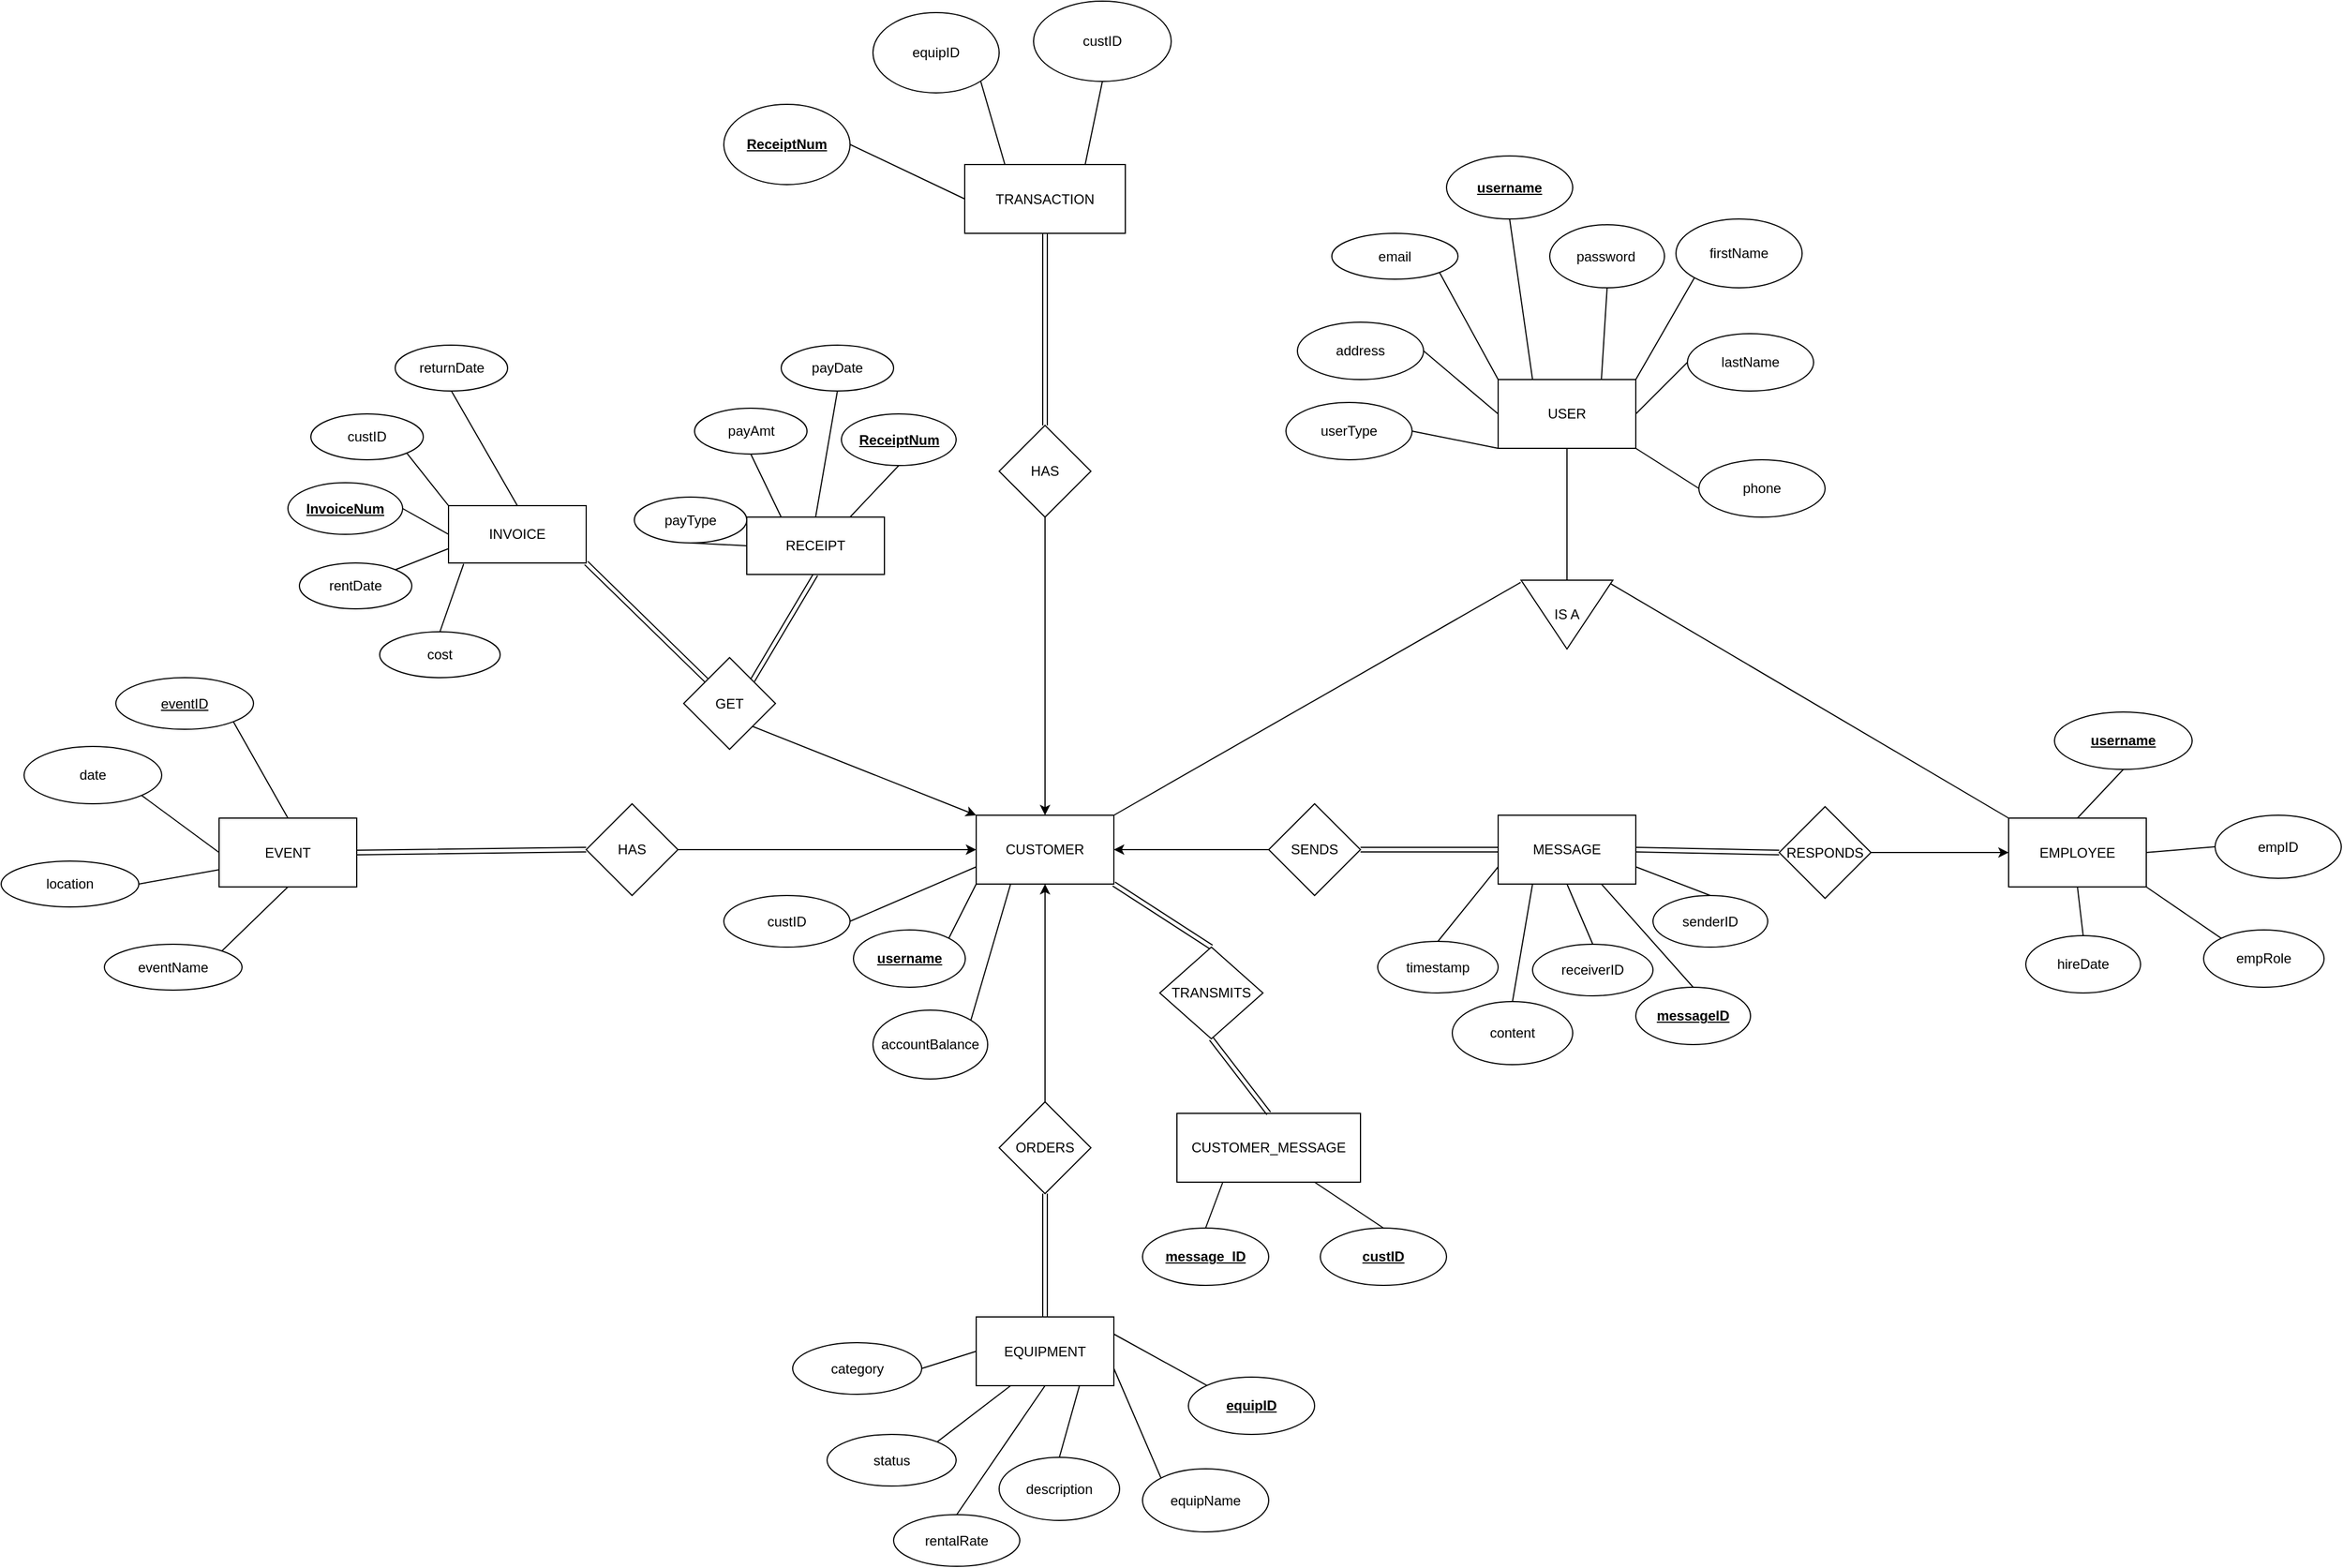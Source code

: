 <mxfile version="22.1.3" type="google">
  <diagram name="Page-1" id="P9j5HyWnrPrdK50CguQb">
    <mxGraphModel grid="1" page="1" gridSize="10" guides="1" tooltips="1" connect="1" arrows="1" fold="1" pageScale="1" pageWidth="850" pageHeight="1100" math="0" shadow="0">
      <root>
        <mxCell id="0" />
        <mxCell id="1" parent="0" />
        <mxCell id="T6LtixlD4VXeEmVeVygl-1" value="EQUIPMENT" style="rounded=0;whiteSpace=wrap;html=1;" vertex="1" parent="1">
          <mxGeometry x="10" y="1067.5" width="120" height="60" as="geometry" />
        </mxCell>
        <mxCell id="T6LtixlD4VXeEmVeVygl-4" value="USER" style="rounded=0;whiteSpace=wrap;html=1;" vertex="1" parent="1">
          <mxGeometry x="465" y="250" width="120" height="60" as="geometry" />
        </mxCell>
        <mxCell id="T6LtixlD4VXeEmVeVygl-5" value="CUSTOMER" style="rounded=0;whiteSpace=wrap;html=1;" vertex="1" parent="1">
          <mxGeometry x="10" y="630" width="120" height="60" as="geometry" />
        </mxCell>
        <mxCell id="T6LtixlD4VXeEmVeVygl-6" value="EMPLOYEE" style="rounded=0;whiteSpace=wrap;html=1;" vertex="1" parent="1">
          <mxGeometry x="910" y="632.5" width="120" height="60" as="geometry" />
        </mxCell>
        <mxCell id="T6LtixlD4VXeEmVeVygl-8" value="IS A" style="triangle;whiteSpace=wrap;html=1;direction=south;" vertex="1" parent="1">
          <mxGeometry x="485" y="425" width="80" height="60" as="geometry" />
        </mxCell>
        <mxCell id="T6LtixlD4VXeEmVeVygl-9" value="" style="endArrow=none;html=1;rounded=0;exitX=0;exitY=0.5;exitDx=0;exitDy=0;entryX=0.5;entryY=1;entryDx=0;entryDy=0;" edge="1" parent="1" source="T6LtixlD4VXeEmVeVygl-8" target="T6LtixlD4VXeEmVeVygl-4">
          <mxGeometry width="50" height="50" relative="1" as="geometry">
            <mxPoint x="410" y="190" as="sourcePoint" />
            <mxPoint x="410" y="320" as="targetPoint" />
          </mxGeometry>
        </mxCell>
        <mxCell id="T6LtixlD4VXeEmVeVygl-10" value="" style="endArrow=none;html=1;rounded=0;entryX=0;entryY=0;entryDx=0;entryDy=0;exitX=0.047;exitY=0.03;exitDx=0;exitDy=0;exitPerimeter=0;" edge="1" parent="1" source="T6LtixlD4VXeEmVeVygl-8" target="T6LtixlD4VXeEmVeVygl-6">
          <mxGeometry width="50" height="50" relative="1" as="geometry">
            <mxPoint x="255" y="560" as="sourcePoint" />
            <mxPoint x="295" y="630" as="targetPoint" />
          </mxGeometry>
        </mxCell>
        <mxCell id="T6LtixlD4VXeEmVeVygl-11" value="" style="endArrow=none;html=1;rounded=0;entryX=1;entryY=0;entryDx=0;entryDy=0;exitX=0.033;exitY=1.005;exitDx=0;exitDy=0;exitPerimeter=0;" edge="1" parent="1" source="T6LtixlD4VXeEmVeVygl-8" target="T6LtixlD4VXeEmVeVygl-5">
          <mxGeometry width="50" height="50" relative="1" as="geometry">
            <mxPoint x="205" y="340" as="sourcePoint" />
            <mxPoint x="255" y="290" as="targetPoint" />
          </mxGeometry>
        </mxCell>
        <mxCell id="T6LtixlD4VXeEmVeVygl-13" value="custID" style="ellipse;whiteSpace=wrap;html=1;" vertex="1" parent="1">
          <mxGeometry x="-210" y="700" width="110" height="45" as="geometry" />
        </mxCell>
        <mxCell id="T6LtixlD4VXeEmVeVygl-15" value="hireDate" style="ellipse;whiteSpace=wrap;html=1;" vertex="1" parent="1">
          <mxGeometry x="925" y="735" width="100" height="50" as="geometry" />
        </mxCell>
        <mxCell id="T6LtixlD4VXeEmVeVygl-16" value="accountBalance" style="ellipse;whiteSpace=wrap;html=1;" vertex="1" parent="1">
          <mxGeometry x="-80" y="800" width="100" height="60" as="geometry" />
        </mxCell>
        <mxCell id="T6LtixlD4VXeEmVeVygl-17" value="empID" style="ellipse;whiteSpace=wrap;html=1;" vertex="1" parent="1">
          <mxGeometry x="1090" y="630" width="110" height="55" as="geometry" />
        </mxCell>
        <mxCell id="T6LtixlD4VXeEmVeVygl-19" value="" style="endArrow=none;html=1;rounded=0;exitX=1;exitY=0.5;exitDx=0;exitDy=0;entryX=0;entryY=0.75;entryDx=0;entryDy=0;" edge="1" parent="1" source="T6LtixlD4VXeEmVeVygl-13" target="T6LtixlD4VXeEmVeVygl-5">
          <mxGeometry width="50" height="50" relative="1" as="geometry">
            <mxPoint x="205" y="610" as="sourcePoint" />
            <mxPoint x="255" y="560" as="targetPoint" />
          </mxGeometry>
        </mxCell>
        <mxCell id="T6LtixlD4VXeEmVeVygl-20" value="" style="endArrow=none;html=1;rounded=0;exitX=1;exitY=0;exitDx=0;exitDy=0;entryX=0.25;entryY=1;entryDx=0;entryDy=0;" edge="1" parent="1" source="T6LtixlD4VXeEmVeVygl-16" target="T6LtixlD4VXeEmVeVygl-5">
          <mxGeometry width="50" height="50" relative="1" as="geometry">
            <mxPoint x="205" y="610" as="sourcePoint" />
            <mxPoint x="255" y="560" as="targetPoint" />
          </mxGeometry>
        </mxCell>
        <mxCell id="T6LtixlD4VXeEmVeVygl-21" value="" style="endArrow=none;html=1;rounded=0;exitX=0.5;exitY=1;exitDx=0;exitDy=0;entryX=0.5;entryY=0;entryDx=0;entryDy=0;" edge="1" parent="1" source="T6LtixlD4VXeEmVeVygl-6" target="T6LtixlD4VXeEmVeVygl-15">
          <mxGeometry width="50" height="50" relative="1" as="geometry">
            <mxPoint x="575" y="610" as="sourcePoint" />
            <mxPoint x="625" y="560" as="targetPoint" />
          </mxGeometry>
        </mxCell>
        <mxCell id="T6LtixlD4VXeEmVeVygl-23" value="" style="endArrow=none;html=1;rounded=0;entryX=0;entryY=0.5;entryDx=0;entryDy=0;exitX=1;exitY=0.5;exitDx=0;exitDy=0;" edge="1" parent="1" source="T6LtixlD4VXeEmVeVygl-6" target="T6LtixlD4VXeEmVeVygl-17">
          <mxGeometry width="50" height="50" relative="1" as="geometry">
            <mxPoint x="575" y="610" as="sourcePoint" />
            <mxPoint x="625" y="560" as="targetPoint" />
          </mxGeometry>
        </mxCell>
        <mxCell id="T6LtixlD4VXeEmVeVygl-24" value="password&lt;span style=&quot;white-space: pre;&quot;&gt;&#x9;&lt;/span&gt;" style="ellipse;whiteSpace=wrap;html=1;" vertex="1" parent="1">
          <mxGeometry x="510" y="115" width="100" height="55" as="geometry" />
        </mxCell>
        <mxCell id="T6LtixlD4VXeEmVeVygl-25" value="firstName" style="ellipse;whiteSpace=wrap;html=1;" vertex="1" parent="1">
          <mxGeometry x="620" y="110" width="110" height="60" as="geometry" />
        </mxCell>
        <mxCell id="T6LtixlD4VXeEmVeVygl-26" value="lastName" style="ellipse;whiteSpace=wrap;html=1;" vertex="1" parent="1">
          <mxGeometry x="630" y="210" width="110" height="50" as="geometry" />
        </mxCell>
        <mxCell id="T6LtixlD4VXeEmVeVygl-27" value="phone" style="ellipse;whiteSpace=wrap;html=1;" vertex="1" parent="1">
          <mxGeometry x="640" y="320" width="110" height="50" as="geometry" />
        </mxCell>
        <mxCell id="T6LtixlD4VXeEmVeVygl-28" value="email" style="ellipse;whiteSpace=wrap;html=1;" vertex="1" parent="1">
          <mxGeometry x="320" y="122.5" width="110" height="40" as="geometry" />
        </mxCell>
        <mxCell id="T6LtixlD4VXeEmVeVygl-31" value="address" style="ellipse;whiteSpace=wrap;html=1;" vertex="1" parent="1">
          <mxGeometry x="290" y="200" width="110" height="50" as="geometry" />
        </mxCell>
        <mxCell id="T6LtixlD4VXeEmVeVygl-32" value="&lt;u&gt;&lt;b&gt;username&lt;/b&gt;&lt;/u&gt;" style="ellipse;whiteSpace=wrap;html=1;" vertex="1" parent="1">
          <mxGeometry x="420" y="55" width="110" height="55" as="geometry" />
        </mxCell>
        <mxCell id="T6LtixlD4VXeEmVeVygl-33" value="userType" style="ellipse;whiteSpace=wrap;html=1;" vertex="1" parent="1">
          <mxGeometry x="280" y="270" width="110" height="50" as="geometry" />
        </mxCell>
        <mxCell id="T6LtixlD4VXeEmVeVygl-34" value="" style="endArrow=none;html=1;rounded=0;entryX=1;entryY=0.5;entryDx=0;entryDy=0;exitX=0;exitY=1;exitDx=0;exitDy=0;" edge="1" parent="1" source="T6LtixlD4VXeEmVeVygl-4" target="T6LtixlD4VXeEmVeVygl-33">
          <mxGeometry width="50" height="50" relative="1" as="geometry">
            <mxPoint x="400" y="280" as="sourcePoint" />
            <mxPoint x="450" y="230" as="targetPoint" />
          </mxGeometry>
        </mxCell>
        <mxCell id="T6LtixlD4VXeEmVeVygl-35" value="" style="endArrow=none;html=1;rounded=0;exitX=1;exitY=0.5;exitDx=0;exitDy=0;entryX=0;entryY=0.5;entryDx=0;entryDy=0;" edge="1" parent="1" source="T6LtixlD4VXeEmVeVygl-31" target="T6LtixlD4VXeEmVeVygl-4">
          <mxGeometry width="50" height="50" relative="1" as="geometry">
            <mxPoint x="400" y="280" as="sourcePoint" />
            <mxPoint x="450" y="230" as="targetPoint" />
          </mxGeometry>
        </mxCell>
        <mxCell id="T6LtixlD4VXeEmVeVygl-36" value="" style="endArrow=none;html=1;rounded=0;entryX=1;entryY=1;entryDx=0;entryDy=0;exitX=0;exitY=0;exitDx=0;exitDy=0;" edge="1" parent="1" source="T6LtixlD4VXeEmVeVygl-4" target="T6LtixlD4VXeEmVeVygl-28">
          <mxGeometry width="50" height="50" relative="1" as="geometry">
            <mxPoint x="400" y="280" as="sourcePoint" />
            <mxPoint x="450" y="230" as="targetPoint" />
          </mxGeometry>
        </mxCell>
        <mxCell id="T6LtixlD4VXeEmVeVygl-37" value="" style="endArrow=none;html=1;rounded=0;entryX=0.5;entryY=1;entryDx=0;entryDy=0;exitX=0.25;exitY=0;exitDx=0;exitDy=0;" edge="1" parent="1" source="T6LtixlD4VXeEmVeVygl-4" target="T6LtixlD4VXeEmVeVygl-32">
          <mxGeometry width="50" height="50" relative="1" as="geometry">
            <mxPoint x="400" y="280" as="sourcePoint" />
            <mxPoint x="450" y="230" as="targetPoint" />
          </mxGeometry>
        </mxCell>
        <mxCell id="T6LtixlD4VXeEmVeVygl-38" value="" style="endArrow=none;html=1;rounded=0;entryX=0.5;entryY=1;entryDx=0;entryDy=0;exitX=0.75;exitY=0;exitDx=0;exitDy=0;" edge="1" parent="1" source="T6LtixlD4VXeEmVeVygl-4" target="T6LtixlD4VXeEmVeVygl-24">
          <mxGeometry width="50" height="50" relative="1" as="geometry">
            <mxPoint x="400" y="280" as="sourcePoint" />
            <mxPoint x="450" y="230" as="targetPoint" />
          </mxGeometry>
        </mxCell>
        <mxCell id="T6LtixlD4VXeEmVeVygl-39" value="" style="endArrow=none;html=1;rounded=0;entryX=0;entryY=1;entryDx=0;entryDy=0;exitX=1;exitY=0;exitDx=0;exitDy=0;" edge="1" parent="1" source="T6LtixlD4VXeEmVeVygl-4" target="T6LtixlD4VXeEmVeVygl-25">
          <mxGeometry width="50" height="50" relative="1" as="geometry">
            <mxPoint x="400" y="280" as="sourcePoint" />
            <mxPoint x="450" y="230" as="targetPoint" />
          </mxGeometry>
        </mxCell>
        <mxCell id="T6LtixlD4VXeEmVeVygl-40" value="" style="endArrow=none;html=1;rounded=0;entryX=0;entryY=0.5;entryDx=0;entryDy=0;exitX=1;exitY=0.5;exitDx=0;exitDy=0;" edge="1" parent="1" source="T6LtixlD4VXeEmVeVygl-4" target="T6LtixlD4VXeEmVeVygl-26">
          <mxGeometry width="50" height="50" relative="1" as="geometry">
            <mxPoint x="400" y="280" as="sourcePoint" />
            <mxPoint x="450" y="230" as="targetPoint" />
          </mxGeometry>
        </mxCell>
        <mxCell id="T6LtixlD4VXeEmVeVygl-41" value="" style="endArrow=none;html=1;rounded=0;entryX=1;entryY=1;entryDx=0;entryDy=0;exitX=0;exitY=0.5;exitDx=0;exitDy=0;" edge="1" parent="1" source="T6LtixlD4VXeEmVeVygl-27" target="T6LtixlD4VXeEmVeVygl-4">
          <mxGeometry width="50" height="50" relative="1" as="geometry">
            <mxPoint x="400" y="280" as="sourcePoint" />
            <mxPoint x="450" y="230" as="targetPoint" />
          </mxGeometry>
        </mxCell>
        <mxCell id="T6LtixlD4VXeEmVeVygl-43" value="ORDERS" style="rhombus;whiteSpace=wrap;html=1;" vertex="1" parent="1">
          <mxGeometry x="30" y="880" width="80" height="80" as="geometry" />
        </mxCell>
        <mxCell id="T6LtixlD4VXeEmVeVygl-52" value="&lt;u&gt;&lt;b&gt;equipID&lt;/b&gt;&lt;/u&gt;" style="ellipse;whiteSpace=wrap;html=1;" vertex="1" parent="1">
          <mxGeometry x="195" y="1120" width="110" height="50" as="geometry" />
        </mxCell>
        <mxCell id="T6LtixlD4VXeEmVeVygl-53" value="equipName" style="ellipse;whiteSpace=wrap;html=1;" vertex="1" parent="1">
          <mxGeometry x="155" y="1200" width="110" height="55" as="geometry" />
        </mxCell>
        <mxCell id="T6LtixlD4VXeEmVeVygl-54" value="description" style="ellipse;whiteSpace=wrap;html=1;" vertex="1" parent="1">
          <mxGeometry x="30" y="1190" width="105" height="55" as="geometry" />
        </mxCell>
        <mxCell id="T6LtixlD4VXeEmVeVygl-55" value="status" style="ellipse;whiteSpace=wrap;html=1;" vertex="1" parent="1">
          <mxGeometry x="-120" y="1170" width="112.5" height="45" as="geometry" />
        </mxCell>
        <mxCell id="T6LtixlD4VXeEmVeVygl-56" value="rentalRate" style="ellipse;whiteSpace=wrap;html=1;" vertex="1" parent="1">
          <mxGeometry x="-62" y="1240" width="110" height="45" as="geometry" />
        </mxCell>
        <mxCell id="T6LtixlD4VXeEmVeVygl-57" value="SENDS" style="rhombus;whiteSpace=wrap;html=1;" vertex="1" parent="1">
          <mxGeometry x="265" y="620" width="80" height="80" as="geometry" />
        </mxCell>
        <mxCell id="T6LtixlD4VXeEmVeVygl-60" value="RESPONDS" style="rhombus;whiteSpace=wrap;html=1;" vertex="1" parent="1">
          <mxGeometry x="710" y="622.5" width="80" height="80" as="geometry" />
        </mxCell>
        <mxCell id="T6LtixlD4VXeEmVeVygl-61" value="MESSAGE" style="rounded=0;whiteSpace=wrap;html=1;" vertex="1" parent="1">
          <mxGeometry x="465" y="630" width="120" height="60" as="geometry" />
        </mxCell>
        <mxCell id="T6LtixlD4VXeEmVeVygl-64" value="receiverID" style="ellipse;whiteSpace=wrap;html=1;" vertex="1" parent="1">
          <mxGeometry x="495" y="742.5" width="105" height="45" as="geometry" />
        </mxCell>
        <mxCell id="T6LtixlD4VXeEmVeVygl-65" value="&lt;u&gt;&lt;b&gt;messageID&lt;/b&gt;&lt;/u&gt;" style="ellipse;whiteSpace=wrap;html=1;" vertex="1" parent="1">
          <mxGeometry x="585" y="780" width="100" height="50" as="geometry" />
        </mxCell>
        <mxCell id="T6LtixlD4VXeEmVeVygl-66" value="senderID" style="ellipse;whiteSpace=wrap;html=1;" vertex="1" parent="1">
          <mxGeometry x="600" y="700" width="100" height="45" as="geometry" />
        </mxCell>
        <mxCell id="T6LtixlD4VXeEmVeVygl-71" value="" style="endArrow=none;html=1;rounded=0;entryX=0;entryY=0;entryDx=0;entryDy=0;exitX=1;exitY=0.25;exitDx=0;exitDy=0;" edge="1" parent="1" source="T6LtixlD4VXeEmVeVygl-1" target="T6LtixlD4VXeEmVeVygl-52">
          <mxGeometry width="50" height="50" relative="1" as="geometry">
            <mxPoint x="170" y="875" as="sourcePoint" />
            <mxPoint x="205" y="795" as="targetPoint" />
          </mxGeometry>
        </mxCell>
        <mxCell id="T6LtixlD4VXeEmVeVygl-74" value="" style="endArrow=none;html=1;rounded=0;exitX=0.25;exitY=1;exitDx=0;exitDy=0;entryX=1;entryY=0;entryDx=0;entryDy=0;" edge="1" parent="1" source="T6LtixlD4VXeEmVeVygl-1" target="T6LtixlD4VXeEmVeVygl-55">
          <mxGeometry width="50" height="50" relative="1" as="geometry">
            <mxPoint x="155" y="845" as="sourcePoint" />
            <mxPoint x="205" y="795" as="targetPoint" />
          </mxGeometry>
        </mxCell>
        <mxCell id="T6LtixlD4VXeEmVeVygl-75" value="" style="endArrow=none;html=1;rounded=0;exitX=0.5;exitY=0;exitDx=0;exitDy=0;entryX=0.5;entryY=1;entryDx=0;entryDy=0;" edge="1" parent="1" source="T6LtixlD4VXeEmVeVygl-56" target="T6LtixlD4VXeEmVeVygl-1">
          <mxGeometry width="50" height="50" relative="1" as="geometry">
            <mxPoint x="155" y="845" as="sourcePoint" />
            <mxPoint x="205" y="795" as="targetPoint" />
          </mxGeometry>
        </mxCell>
        <mxCell id="T6LtixlD4VXeEmVeVygl-77" value="TRANSACTION" style="rounded=0;whiteSpace=wrap;html=1;" vertex="1" parent="1">
          <mxGeometry y="62.5" width="140" height="60" as="geometry" />
        </mxCell>
        <mxCell id="T6LtixlD4VXeEmVeVygl-79" value="INVOICE" style="rounded=0;whiteSpace=wrap;html=1;" vertex="1" parent="1">
          <mxGeometry x="-450" y="360" width="120" height="50" as="geometry" />
        </mxCell>
        <mxCell id="T6LtixlD4VXeEmVeVygl-80" value="HAS" style="rhombus;whiteSpace=wrap;html=1;" vertex="1" parent="1">
          <mxGeometry x="30" y="290" width="80" height="80" as="geometry" />
        </mxCell>
        <mxCell id="T6LtixlD4VXeEmVeVygl-82" value="GET" style="rhombus;whiteSpace=wrap;html=1;" vertex="1" parent="1">
          <mxGeometry x="-245" y="492.5" width="80" height="80" as="geometry" />
        </mxCell>
        <mxCell id="T6LtixlD4VXeEmVeVygl-84" value="rentDate" style="ellipse;whiteSpace=wrap;html=1;" vertex="1" parent="1">
          <mxGeometry x="-580" y="410" width="98" height="40" as="geometry" />
        </mxCell>
        <mxCell id="T6LtixlD4VXeEmVeVygl-85" value="&lt;u&gt;&lt;b&gt;InvoiceNum&lt;/b&gt;&lt;/u&gt;" style="ellipse;whiteSpace=wrap;html=1;" vertex="1" parent="1">
          <mxGeometry x="-590" y="340" width="100" height="45" as="geometry" />
        </mxCell>
        <mxCell id="T6LtixlD4VXeEmVeVygl-86" value="custID" style="ellipse;whiteSpace=wrap;html=1;" vertex="1" parent="1">
          <mxGeometry x="-570" y="280" width="98" height="40" as="geometry" />
        </mxCell>
        <mxCell id="T6LtixlD4VXeEmVeVygl-87" value="" style="endArrow=none;html=1;rounded=0;entryX=1;entryY=1;entryDx=0;entryDy=0;exitX=0;exitY=0;exitDx=0;exitDy=0;" edge="1" parent="1" source="T6LtixlD4VXeEmVeVygl-79" target="T6LtixlD4VXeEmVeVygl-86">
          <mxGeometry width="50" height="50" relative="1" as="geometry">
            <mxPoint x="90" y="600" as="sourcePoint" />
            <mxPoint x="140" y="550" as="targetPoint" />
          </mxGeometry>
        </mxCell>
        <mxCell id="T6LtixlD4VXeEmVeVygl-89" value="" style="endArrow=none;html=1;rounded=0;entryX=1;entryY=0;entryDx=0;entryDy=0;exitX=0;exitY=0.75;exitDx=0;exitDy=0;" edge="1" parent="1" source="T6LtixlD4VXeEmVeVygl-79" target="T6LtixlD4VXeEmVeVygl-84">
          <mxGeometry width="50" height="50" relative="1" as="geometry">
            <mxPoint x="90" y="600" as="sourcePoint" />
            <mxPoint x="140" y="550" as="targetPoint" />
          </mxGeometry>
        </mxCell>
        <mxCell id="T6LtixlD4VXeEmVeVygl-90" value="" style="endArrow=none;html=1;rounded=0;entryX=1;entryY=0.5;entryDx=0;entryDy=0;exitX=0;exitY=0.5;exitDx=0;exitDy=0;" edge="1" parent="1" source="T6LtixlD4VXeEmVeVygl-79" target="T6LtixlD4VXeEmVeVygl-85">
          <mxGeometry width="50" height="50" relative="1" as="geometry">
            <mxPoint x="90" y="600" as="sourcePoint" />
            <mxPoint x="140" y="550" as="targetPoint" />
          </mxGeometry>
        </mxCell>
        <mxCell id="T6LtixlD4VXeEmVeVygl-92" value="custID" style="ellipse;whiteSpace=wrap;html=1;" vertex="1" parent="1">
          <mxGeometry x="60" y="-80" width="120" height="70" as="geometry" />
        </mxCell>
        <mxCell id="T6LtixlD4VXeEmVeVygl-93" value="equipID" style="ellipse;whiteSpace=wrap;html=1;" vertex="1" parent="1">
          <mxGeometry x="-80" y="-70" width="110" height="70" as="geometry" />
        </mxCell>
        <mxCell id="T6LtixlD4VXeEmVeVygl-94" value="&lt;b&gt;&lt;u&gt;ReceiptNum&lt;/u&gt;&lt;/b&gt;" style="ellipse;whiteSpace=wrap;html=1;" vertex="1" parent="1">
          <mxGeometry x="-210" y="10" width="110" height="70" as="geometry" />
        </mxCell>
        <mxCell id="T6LtixlD4VXeEmVeVygl-98" value="" style="endArrow=none;html=1;rounded=0;exitX=0.5;exitY=1;exitDx=0;exitDy=0;entryX=0.75;entryY=0;entryDx=0;entryDy=0;" edge="1" parent="1" source="T6LtixlD4VXeEmVeVygl-92" target="T6LtixlD4VXeEmVeVygl-77">
          <mxGeometry width="50" height="50" relative="1" as="geometry">
            <mxPoint x="150" y="530" as="sourcePoint" />
            <mxPoint x="200" y="480" as="targetPoint" />
          </mxGeometry>
        </mxCell>
        <mxCell id="T6LtixlD4VXeEmVeVygl-99" value="" style="endArrow=none;html=1;rounded=0;entryX=0.25;entryY=0;entryDx=0;entryDy=0;exitX=1;exitY=1;exitDx=0;exitDy=0;" edge="1" parent="1" source="T6LtixlD4VXeEmVeVygl-93" target="T6LtixlD4VXeEmVeVygl-77">
          <mxGeometry width="50" height="50" relative="1" as="geometry">
            <mxPoint x="-110" y="220" as="sourcePoint" />
            <mxPoint x="200" y="480" as="targetPoint" />
          </mxGeometry>
        </mxCell>
        <mxCell id="T6LtixlD4VXeEmVeVygl-100" value="" style="endArrow=none;html=1;rounded=0;exitX=1;exitY=0.5;exitDx=0;exitDy=0;entryX=0;entryY=0.5;entryDx=0;entryDy=0;" edge="1" parent="1" source="T6LtixlD4VXeEmVeVygl-94" target="T6LtixlD4VXeEmVeVygl-77">
          <mxGeometry width="50" height="50" relative="1" as="geometry">
            <mxPoint x="130" y="550" as="sourcePoint" />
            <mxPoint x="-15" y="320" as="targetPoint" />
          </mxGeometry>
        </mxCell>
        <mxCell id="T6LtixlD4VXeEmVeVygl-103" value="" style="endArrow=none;html=1;rounded=0;exitX=0.75;exitY=1;exitDx=0;exitDy=0;entryX=0.5;entryY=0;entryDx=0;entryDy=0;" edge="1" parent="1" source="T6LtixlD4VXeEmVeVygl-1" target="T6LtixlD4VXeEmVeVygl-54">
          <mxGeometry width="50" height="50" relative="1" as="geometry">
            <mxPoint x="120" y="795" as="sourcePoint" />
            <mxPoint x="170" y="745" as="targetPoint" />
          </mxGeometry>
        </mxCell>
        <mxCell id="T6LtixlD4VXeEmVeVygl-109" value="empRole" style="ellipse;whiteSpace=wrap;html=1;" vertex="1" parent="1">
          <mxGeometry x="1080" y="730" width="105" height="50" as="geometry" />
        </mxCell>
        <mxCell id="T6LtixlD4VXeEmVeVygl-110" value="" style="endArrow=none;html=1;rounded=0;exitX=1;exitY=1;exitDx=0;exitDy=0;entryX=0;entryY=0;entryDx=0;entryDy=0;" edge="1" parent="1" source="T6LtixlD4VXeEmVeVygl-6" target="T6LtixlD4VXeEmVeVygl-109">
          <mxGeometry width="50" height="50" relative="1" as="geometry">
            <mxPoint x="120" y="770" as="sourcePoint" />
            <mxPoint x="170" y="720" as="targetPoint" />
          </mxGeometry>
        </mxCell>
        <mxCell id="T6LtixlD4VXeEmVeVygl-111" value="" style="shape=link;html=1;rounded=0;exitX=0.5;exitY=1;exitDx=0;exitDy=0;entryX=0.5;entryY=0;entryDx=0;entryDy=0;" edge="1" parent="1" source="T6LtixlD4VXeEmVeVygl-77" target="T6LtixlD4VXeEmVeVygl-80">
          <mxGeometry relative="1" as="geometry">
            <mxPoint x="70" y="570" as="sourcePoint" />
            <mxPoint x="230" y="570" as="targetPoint" />
          </mxGeometry>
        </mxCell>
        <mxCell id="T6LtixlD4VXeEmVeVygl-112" value="" style="resizable=0;html=1;whiteSpace=wrap;align=right;verticalAlign=bottom;" connectable="0" vertex="1" parent="T6LtixlD4VXeEmVeVygl-111">
          <mxGeometry x="1" relative="1" as="geometry" />
        </mxCell>
        <mxCell id="T6LtixlD4VXeEmVeVygl-113" value="" style="shape=link;html=1;rounded=0;exitX=1;exitY=1;exitDx=0;exitDy=0;entryX=0;entryY=0;entryDx=0;entryDy=0;" edge="1" parent="1" source="T6LtixlD4VXeEmVeVygl-79" target="T6LtixlD4VXeEmVeVygl-82">
          <mxGeometry relative="1" as="geometry">
            <mxPoint x="70" y="570" as="sourcePoint" />
            <mxPoint x="230" y="570" as="targetPoint" />
          </mxGeometry>
        </mxCell>
        <mxCell id="T6LtixlD4VXeEmVeVygl-116" value="" style="endArrow=classic;html=1;rounded=0;exitX=1;exitY=1;exitDx=0;exitDy=0;entryX=0;entryY=0;entryDx=0;entryDy=0;" edge="1" parent="1" source="T6LtixlD4VXeEmVeVygl-82" target="T6LtixlD4VXeEmVeVygl-5">
          <mxGeometry width="50" height="50" relative="1" as="geometry">
            <mxPoint x="120" y="590" as="sourcePoint" />
            <mxPoint x="170" y="540" as="targetPoint" />
          </mxGeometry>
        </mxCell>
        <mxCell id="T6LtixlD4VXeEmVeVygl-117" value="" style="endArrow=classic;html=1;rounded=0;exitX=0.5;exitY=1;exitDx=0;exitDy=0;entryX=0.5;entryY=0;entryDx=0;entryDy=0;" edge="1" parent="1" source="T6LtixlD4VXeEmVeVygl-80" target="T6LtixlD4VXeEmVeVygl-5">
          <mxGeometry width="50" height="50" relative="1" as="geometry">
            <mxPoint x="120" y="590" as="sourcePoint" />
            <mxPoint x="170" y="540" as="targetPoint" />
          </mxGeometry>
        </mxCell>
        <mxCell id="T6LtixlD4VXeEmVeVygl-118" value="" style="endArrow=classic;html=1;rounded=0;entryX=0.5;entryY=1;entryDx=0;entryDy=0;exitX=0.5;exitY=0;exitDx=0;exitDy=0;" edge="1" parent="1" source="T6LtixlD4VXeEmVeVygl-43" target="T6LtixlD4VXeEmVeVygl-5">
          <mxGeometry width="50" height="50" relative="1" as="geometry">
            <mxPoint x="120" y="760" as="sourcePoint" />
            <mxPoint x="170" y="710" as="targetPoint" />
          </mxGeometry>
        </mxCell>
        <mxCell id="JTTTcwfOcglsDn1vPQLV-1" value="EVENT" style="rounded=0;whiteSpace=wrap;html=1;" vertex="1" parent="1">
          <mxGeometry x="-650" y="632.5" width="120" height="60" as="geometry" />
        </mxCell>
        <mxCell id="JTTTcwfOcglsDn1vPQLV-2" value="&lt;u&gt;eventID&lt;/u&gt;" style="ellipse;whiteSpace=wrap;html=1;" vertex="1" parent="1">
          <mxGeometry x="-740" y="510" width="120" height="45" as="geometry" />
        </mxCell>
        <mxCell id="JTTTcwfOcglsDn1vPQLV-3" value="date" style="ellipse;whiteSpace=wrap;html=1;" vertex="1" parent="1">
          <mxGeometry x="-820" y="570" width="120" height="50" as="geometry" />
        </mxCell>
        <mxCell id="JTTTcwfOcglsDn1vPQLV-4" value="location" style="ellipse;whiteSpace=wrap;html=1;" vertex="1" parent="1">
          <mxGeometry x="-840" y="670" width="120" height="40" as="geometry" />
        </mxCell>
        <mxCell id="JTTTcwfOcglsDn1vPQLV-5" value="eventName" style="ellipse;whiteSpace=wrap;html=1;" vertex="1" parent="1">
          <mxGeometry x="-750" y="742.5" width="120" height="40" as="geometry" />
        </mxCell>
        <mxCell id="JTTTcwfOcglsDn1vPQLV-6" value="" style="endArrow=none;html=1;rounded=0;exitX=1;exitY=0;exitDx=0;exitDy=0;entryX=0.5;entryY=1;entryDx=0;entryDy=0;" edge="1" parent="1" source="JTTTcwfOcglsDn1vPQLV-5" target="JTTTcwfOcglsDn1vPQLV-1">
          <mxGeometry width="50" height="50" relative="1" as="geometry">
            <mxPoint x="-150" y="740" as="sourcePoint" />
            <mxPoint x="-100" y="690" as="targetPoint" />
          </mxGeometry>
        </mxCell>
        <mxCell id="JTTTcwfOcglsDn1vPQLV-8" value="" style="endArrow=none;html=1;rounded=0;exitX=1;exitY=1;exitDx=0;exitDy=0;entryX=0;entryY=0.5;entryDx=0;entryDy=0;" edge="1" parent="1" source="JTTTcwfOcglsDn1vPQLV-3" target="JTTTcwfOcglsDn1vPQLV-1">
          <mxGeometry width="50" height="50" relative="1" as="geometry">
            <mxPoint x="-150" y="740" as="sourcePoint" />
            <mxPoint x="-100" y="690" as="targetPoint" />
          </mxGeometry>
        </mxCell>
        <mxCell id="JTTTcwfOcglsDn1vPQLV-9" value="" style="endArrow=none;html=1;rounded=0;exitX=1;exitY=1;exitDx=0;exitDy=0;entryX=0.5;entryY=0;entryDx=0;entryDy=0;" edge="1" parent="1" source="JTTTcwfOcglsDn1vPQLV-2" target="JTTTcwfOcglsDn1vPQLV-1">
          <mxGeometry width="50" height="50" relative="1" as="geometry">
            <mxPoint x="-150" y="740" as="sourcePoint" />
            <mxPoint x="-100" y="690" as="targetPoint" />
          </mxGeometry>
        </mxCell>
        <mxCell id="JTTTcwfOcglsDn1vPQLV-10" value="HAS" style="rhombus;whiteSpace=wrap;html=1;" vertex="1" parent="1">
          <mxGeometry x="-330" y="620" width="80" height="80" as="geometry" />
        </mxCell>
        <mxCell id="JTTTcwfOcglsDn1vPQLV-12" value="" style="shape=link;html=1;rounded=0;exitX=1;exitY=0.5;exitDx=0;exitDy=0;entryX=0;entryY=0.5;entryDx=0;entryDy=0;" edge="1" parent="1" source="JTTTcwfOcglsDn1vPQLV-1" target="JTTTcwfOcglsDn1vPQLV-10">
          <mxGeometry relative="1" as="geometry">
            <mxPoint x="-300" y="530" as="sourcePoint" />
            <mxPoint x="-235" y="580" as="targetPoint" />
          </mxGeometry>
        </mxCell>
        <mxCell id="JTTTcwfOcglsDn1vPQLV-13" value="" style="endArrow=classic;html=1;rounded=0;entryX=0;entryY=0.5;entryDx=0;entryDy=0;exitX=1;exitY=0.5;exitDx=0;exitDy=0;" edge="1" parent="1" source="JTTTcwfOcglsDn1vPQLV-10" target="T6LtixlD4VXeEmVeVygl-5">
          <mxGeometry width="50" height="50" relative="1" as="geometry">
            <mxPoint x="-150" y="740" as="sourcePoint" />
            <mxPoint x="-100" y="690" as="targetPoint" />
          </mxGeometry>
        </mxCell>
        <mxCell id="JTTTcwfOcglsDn1vPQLV-14" value="" style="shape=link;html=1;rounded=0;exitX=0.5;exitY=1;exitDx=0;exitDy=0;entryX=0.5;entryY=0;entryDx=0;entryDy=0;" edge="1" parent="1" source="T6LtixlD4VXeEmVeVygl-43" target="T6LtixlD4VXeEmVeVygl-1">
          <mxGeometry relative="1" as="geometry">
            <mxPoint x="115" y="850" as="sourcePoint" />
            <mxPoint x="180" y="900" as="targetPoint" />
          </mxGeometry>
        </mxCell>
        <mxCell id="1ppoVVJv_H_xYscEYa3i-1" value="" style="shape=link;html=1;rounded=0;exitX=1;exitY=0.5;exitDx=0;exitDy=0;entryX=0;entryY=0.5;entryDx=0;entryDy=0;" edge="1" parent="1" source="T6LtixlD4VXeEmVeVygl-57" target="T6LtixlD4VXeEmVeVygl-61">
          <mxGeometry relative="1" as="geometry">
            <mxPoint x="85" y="810" as="sourcePoint" />
            <mxPoint x="85" y="905" as="targetPoint" />
          </mxGeometry>
        </mxCell>
        <mxCell id="1ppoVVJv_H_xYscEYa3i-2" value="" style="shape=link;html=1;rounded=0;entryX=1;entryY=0.5;entryDx=0;entryDy=0;exitX=0;exitY=0.5;exitDx=0;exitDy=0;" edge="1" parent="1" source="T6LtixlD4VXeEmVeVygl-60" target="T6LtixlD4VXeEmVeVygl-61">
          <mxGeometry relative="1" as="geometry">
            <mxPoint x="610" y="770" as="sourcePoint" />
            <mxPoint x="95" y="915" as="targetPoint" />
          </mxGeometry>
        </mxCell>
        <mxCell id="1ppoVVJv_H_xYscEYa3i-3" value="" style="endArrow=classic;html=1;rounded=0;entryX=1;entryY=0.5;entryDx=0;entryDy=0;exitX=0;exitY=0.5;exitDx=0;exitDy=0;" edge="1" parent="1" source="T6LtixlD4VXeEmVeVygl-57" target="T6LtixlD4VXeEmVeVygl-5">
          <mxGeometry width="50" height="50" relative="1" as="geometry">
            <mxPoint x="310" y="660" as="sourcePoint" />
            <mxPoint x="360" y="610" as="targetPoint" />
          </mxGeometry>
        </mxCell>
        <mxCell id="1ppoVVJv_H_xYscEYa3i-5" value="" style="endArrow=classic;html=1;rounded=0;entryX=0;entryY=0.5;entryDx=0;entryDy=0;exitX=1;exitY=0.5;exitDx=0;exitDy=0;" edge="1" parent="1" source="T6LtixlD4VXeEmVeVygl-60" target="T6LtixlD4VXeEmVeVygl-6">
          <mxGeometry width="50" height="50" relative="1" as="geometry">
            <mxPoint x="230" y="490" as="sourcePoint" />
            <mxPoint x="280" y="440" as="targetPoint" />
          </mxGeometry>
        </mxCell>
        <mxCell id="4yM-c1DbJVfQlNQjD50u-1" value="cost" style="ellipse;whiteSpace=wrap;html=1;" vertex="1" parent="1">
          <mxGeometry x="-510" y="470" width="105" height="40" as="geometry" />
        </mxCell>
        <mxCell id="4yM-c1DbJVfQlNQjD50u-2" value="" style="endArrow=none;html=1;rounded=0;entryX=0.5;entryY=0;entryDx=0;entryDy=0;exitX=0.11;exitY=1.016;exitDx=0;exitDy=0;exitPerimeter=0;" edge="1" parent="1" source="T6LtixlD4VXeEmVeVygl-79" target="4yM-c1DbJVfQlNQjD50u-1">
          <mxGeometry width="50" height="50" relative="1" as="geometry">
            <mxPoint x="-335" y="490" as="sourcePoint" />
            <mxPoint x="-377" y="506" as="targetPoint" />
          </mxGeometry>
        </mxCell>
        <mxCell id="4yM-c1DbJVfQlNQjD50u-3" value="&lt;b&gt;&lt;u&gt;username&lt;/u&gt;&lt;/b&gt;" style="ellipse;whiteSpace=wrap;html=1;" vertex="1" parent="1">
          <mxGeometry x="950" y="540" width="120" height="50" as="geometry" />
        </mxCell>
        <mxCell id="4yM-c1DbJVfQlNQjD50u-4" value="" style="endArrow=none;html=1;rounded=0;entryX=0.5;entryY=1;entryDx=0;entryDy=0;exitX=0.5;exitY=0;exitDx=0;exitDy=0;" edge="1" parent="1" source="T6LtixlD4VXeEmVeVygl-6" target="4yM-c1DbJVfQlNQjD50u-3">
          <mxGeometry width="50" height="50" relative="1" as="geometry">
            <mxPoint x="795" y="670" as="sourcePoint" />
            <mxPoint x="838" y="670" as="targetPoint" />
          </mxGeometry>
        </mxCell>
        <mxCell id="4yM-c1DbJVfQlNQjD50u-7" value="&lt;u&gt;&lt;b&gt;username&lt;/b&gt;&lt;/u&gt;" style="ellipse;whiteSpace=wrap;html=1;" vertex="1" parent="1">
          <mxGeometry x="-97" y="730" width="97.5" height="50" as="geometry" />
        </mxCell>
        <mxCell id="4yM-c1DbJVfQlNQjD50u-9" value="" style="endArrow=none;html=1;rounded=0;exitX=1;exitY=0;exitDx=0;exitDy=0;entryX=0;entryY=1;entryDx=0;entryDy=0;" edge="1" parent="1" source="4yM-c1DbJVfQlNQjD50u-7" target="T6LtixlD4VXeEmVeVygl-5">
          <mxGeometry width="50" height="50" relative="1" as="geometry">
            <mxPoint x="120" y="740" as="sourcePoint" />
            <mxPoint x="170" y="690" as="targetPoint" />
          </mxGeometry>
        </mxCell>
        <mxCell id="4yM-c1DbJVfQlNQjD50u-11" value="category" style="ellipse;whiteSpace=wrap;html=1;" vertex="1" parent="1">
          <mxGeometry x="-150" y="1090" width="112.5" height="45" as="geometry" />
        </mxCell>
        <mxCell id="4yM-c1DbJVfQlNQjD50u-12" value="" style="endArrow=none;html=1;rounded=0;exitX=1;exitY=0.5;exitDx=0;exitDy=0;entryX=0;entryY=0.5;entryDx=0;entryDy=0;" edge="1" parent="1" source="4yM-c1DbJVfQlNQjD50u-11" target="T6LtixlD4VXeEmVeVygl-1">
          <mxGeometry width="50" height="50" relative="1" as="geometry">
            <mxPoint x="-10" y="1010" as="sourcePoint" />
            <mxPoint x="40" y="960" as="targetPoint" />
          </mxGeometry>
        </mxCell>
        <mxCell id="4yM-c1DbJVfQlNQjD50u-13" value="" style="endArrow=none;html=1;rounded=0;exitX=0;exitY=0;exitDx=0;exitDy=0;entryX=1;entryY=0.75;entryDx=0;entryDy=0;" edge="1" parent="1" source="T6LtixlD4VXeEmVeVygl-53" target="T6LtixlD4VXeEmVeVygl-1">
          <mxGeometry width="50" height="50" relative="1" as="geometry">
            <mxPoint x="-10" y="1010" as="sourcePoint" />
            <mxPoint x="40" y="960" as="targetPoint" />
          </mxGeometry>
        </mxCell>
        <mxCell id="4yM-c1DbJVfQlNQjD50u-16" value="" style="shape=link;html=1;rounded=0;entryX=1;entryY=0;entryDx=0;entryDy=0;exitX=0.5;exitY=1;exitDx=0;exitDy=0;" edge="1" parent="1" source="4yM-c1DbJVfQlNQjD50u-18" target="T6LtixlD4VXeEmVeVygl-82">
          <mxGeometry relative="1" as="geometry">
            <mxPoint x="-100" y="480" as="sourcePoint" />
            <mxPoint x="-107.5" y="525" as="targetPoint" />
          </mxGeometry>
        </mxCell>
        <mxCell id="4yM-c1DbJVfQlNQjD50u-18" value="RECEIPT" style="rounded=0;whiteSpace=wrap;html=1;" vertex="1" parent="1">
          <mxGeometry x="-190" y="370" width="120" height="50" as="geometry" />
        </mxCell>
        <mxCell id="4yM-c1DbJVfQlNQjD50u-19" value="payType" style="ellipse;whiteSpace=wrap;html=1;" vertex="1" parent="1">
          <mxGeometry x="-288" y="352.5" width="98" height="40" as="geometry" />
        </mxCell>
        <mxCell id="4yM-c1DbJVfQlNQjD50u-20" value="&lt;u&gt;&lt;b&gt;ReceiptNum&lt;/b&gt;&lt;/u&gt;" style="ellipse;whiteSpace=wrap;html=1;" vertex="1" parent="1">
          <mxGeometry x="-107.5" y="280" width="100" height="45" as="geometry" />
        </mxCell>
        <mxCell id="4yM-c1DbJVfQlNQjD50u-22" value="payDate" style="ellipse;whiteSpace=wrap;html=1;" vertex="1" parent="1">
          <mxGeometry x="-160" y="220" width="98" height="40" as="geometry" />
        </mxCell>
        <mxCell id="4yM-c1DbJVfQlNQjD50u-23" value="payAmt" style="ellipse;whiteSpace=wrap;html=1;" vertex="1" parent="1">
          <mxGeometry x="-235.5" y="275" width="98" height="40" as="geometry" />
        </mxCell>
        <mxCell id="4yM-c1DbJVfQlNQjD50u-24" value="" style="endArrow=none;html=1;rounded=0;entryX=0.75;entryY=0;entryDx=0;entryDy=0;exitX=0.5;exitY=1;exitDx=0;exitDy=0;" edge="1" parent="1" source="4yM-c1DbJVfQlNQjD50u-20" target="4yM-c1DbJVfQlNQjD50u-18">
          <mxGeometry width="50" height="50" relative="1" as="geometry">
            <mxPoint x="10" y="280" as="sourcePoint" />
            <mxPoint x="-30" y="450" as="targetPoint" />
          </mxGeometry>
        </mxCell>
        <mxCell id="4yM-c1DbJVfQlNQjD50u-25" value="" style="endArrow=none;html=1;rounded=0;exitX=0.5;exitY=1;exitDx=0;exitDy=0;entryX=0.5;entryY=0;entryDx=0;entryDy=0;" edge="1" parent="1" source="4yM-c1DbJVfQlNQjD50u-22" target="4yM-c1DbJVfQlNQjD50u-18">
          <mxGeometry width="50" height="50" relative="1" as="geometry">
            <mxPoint x="60" y="490" as="sourcePoint" />
            <mxPoint x="110" y="440" as="targetPoint" />
          </mxGeometry>
        </mxCell>
        <mxCell id="4yM-c1DbJVfQlNQjD50u-26" value="" style="endArrow=none;html=1;rounded=0;exitX=0.5;exitY=1;exitDx=0;exitDy=0;entryX=0;entryY=0.5;entryDx=0;entryDy=0;" edge="1" parent="1" source="4yM-c1DbJVfQlNQjD50u-19" target="4yM-c1DbJVfQlNQjD50u-18">
          <mxGeometry width="50" height="50" relative="1" as="geometry">
            <mxPoint x="60" y="530" as="sourcePoint" />
            <mxPoint x="110" y="480" as="targetPoint" />
          </mxGeometry>
        </mxCell>
        <mxCell id="4yM-c1DbJVfQlNQjD50u-27" value="" style="endArrow=none;html=1;rounded=0;entryX=0.5;entryY=1;entryDx=0;entryDy=0;exitX=0.25;exitY=0;exitDx=0;exitDy=0;" edge="1" parent="1" source="4yM-c1DbJVfQlNQjD50u-18" target="4yM-c1DbJVfQlNQjD50u-23">
          <mxGeometry width="50" height="50" relative="1" as="geometry">
            <mxPoint x="60" y="530" as="sourcePoint" />
            <mxPoint x="110" y="480" as="targetPoint" />
          </mxGeometry>
        </mxCell>
        <mxCell id="4yM-c1DbJVfQlNQjD50u-28" value="returnDate" style="ellipse;whiteSpace=wrap;html=1;" vertex="1" parent="1">
          <mxGeometry x="-496.5" y="220" width="98" height="40" as="geometry" />
        </mxCell>
        <mxCell id="4yM-c1DbJVfQlNQjD50u-29" value="" style="endArrow=none;html=1;rounded=0;exitX=0.5;exitY=0;exitDx=0;exitDy=0;entryX=0.5;entryY=1;entryDx=0;entryDy=0;" edge="1" parent="1" source="T6LtixlD4VXeEmVeVygl-79" target="4yM-c1DbJVfQlNQjD50u-28">
          <mxGeometry width="50" height="50" relative="1" as="geometry">
            <mxPoint x="30" y="530" as="sourcePoint" />
            <mxPoint x="80" y="480" as="targetPoint" />
          </mxGeometry>
        </mxCell>
        <mxCell id="4yM-c1DbJVfQlNQjD50u-30" value="content" style="ellipse;whiteSpace=wrap;html=1;" vertex="1" parent="1">
          <mxGeometry x="425" y="792.5" width="105" height="55" as="geometry" />
        </mxCell>
        <mxCell id="4yM-c1DbJVfQlNQjD50u-31" value="timestamp" style="ellipse;whiteSpace=wrap;html=1;" vertex="1" parent="1">
          <mxGeometry x="360" y="740" width="105" height="45" as="geometry" />
        </mxCell>
        <mxCell id="4yM-c1DbJVfQlNQjD50u-32" value="" style="endArrow=none;html=1;rounded=0;entryX=0.5;entryY=0;entryDx=0;entryDy=0;exitX=1;exitY=0.75;exitDx=0;exitDy=0;" edge="1" parent="1" source="T6LtixlD4VXeEmVeVygl-61" target="T6LtixlD4VXeEmVeVygl-66">
          <mxGeometry width="50" height="50" relative="1" as="geometry">
            <mxPoint x="280" y="760" as="sourcePoint" />
            <mxPoint x="330" y="710" as="targetPoint" />
          </mxGeometry>
        </mxCell>
        <mxCell id="4yM-c1DbJVfQlNQjD50u-33" value="" style="endArrow=none;html=1;rounded=0;entryX=0.5;entryY=0;entryDx=0;entryDy=0;exitX=0.75;exitY=1;exitDx=0;exitDy=0;" edge="1" parent="1" source="T6LtixlD4VXeEmVeVygl-61" target="T6LtixlD4VXeEmVeVygl-65">
          <mxGeometry width="50" height="50" relative="1" as="geometry">
            <mxPoint x="280" y="760" as="sourcePoint" />
            <mxPoint x="330" y="710" as="targetPoint" />
          </mxGeometry>
        </mxCell>
        <mxCell id="4yM-c1DbJVfQlNQjD50u-34" value="" style="endArrow=none;html=1;rounded=0;entryX=0.5;entryY=1;entryDx=0;entryDy=0;exitX=0.5;exitY=0;exitDx=0;exitDy=0;" edge="1" parent="1" source="T6LtixlD4VXeEmVeVygl-64" target="T6LtixlD4VXeEmVeVygl-61">
          <mxGeometry width="50" height="50" relative="1" as="geometry">
            <mxPoint x="280" y="760" as="sourcePoint" />
            <mxPoint x="330" y="710" as="targetPoint" />
          </mxGeometry>
        </mxCell>
        <mxCell id="4yM-c1DbJVfQlNQjD50u-35" value="" style="endArrow=none;html=1;rounded=0;exitX=0.5;exitY=0;exitDx=0;exitDy=0;entryX=0.25;entryY=1;entryDx=0;entryDy=0;" edge="1" parent="1" source="4yM-c1DbJVfQlNQjD50u-30" target="T6LtixlD4VXeEmVeVygl-61">
          <mxGeometry width="50" height="50" relative="1" as="geometry">
            <mxPoint x="280" y="760" as="sourcePoint" />
            <mxPoint x="330" y="710" as="targetPoint" />
          </mxGeometry>
        </mxCell>
        <mxCell id="4yM-c1DbJVfQlNQjD50u-36" value="" style="endArrow=none;html=1;rounded=0;exitX=0.5;exitY=0;exitDx=0;exitDy=0;entryX=0;entryY=0.75;entryDx=0;entryDy=0;" edge="1" parent="1" source="4yM-c1DbJVfQlNQjD50u-31" target="T6LtixlD4VXeEmVeVygl-61">
          <mxGeometry width="50" height="50" relative="1" as="geometry">
            <mxPoint x="280" y="760" as="sourcePoint" />
            <mxPoint x="330" y="710" as="targetPoint" />
          </mxGeometry>
        </mxCell>
        <mxCell id="_Ickoj4FJPJj25-dtZfV-1" value="" style="endArrow=none;html=1;rounded=0;exitX=1;exitY=0.5;exitDx=0;exitDy=0;entryX=0;entryY=0.75;entryDx=0;entryDy=0;" edge="1" parent="1" source="JTTTcwfOcglsDn1vPQLV-4" target="JTTTcwfOcglsDn1vPQLV-1">
          <mxGeometry width="50" height="50" relative="1" as="geometry">
            <mxPoint x="-530" y="590" as="sourcePoint" />
            <mxPoint x="-480" y="540" as="targetPoint" />
          </mxGeometry>
        </mxCell>
        <mxCell id="_Ickoj4FJPJj25-dtZfV-4" value="" style="shape=link;html=1;rounded=0;exitX=1;exitY=1;exitDx=0;exitDy=0;entryX=0.5;entryY=0;entryDx=0;entryDy=0;" edge="1" parent="1" source="T6LtixlD4VXeEmVeVygl-5" target="_Ickoj4FJPJj25-dtZfV-5">
          <mxGeometry relative="1" as="geometry">
            <mxPoint x="140" y="727.5" as="sourcePoint" />
            <mxPoint x="180" y="750" as="targetPoint" />
          </mxGeometry>
        </mxCell>
        <mxCell id="_Ickoj4FJPJj25-dtZfV-5" value="TRANSMITS" style="rhombus;whiteSpace=wrap;html=1;" vertex="1" parent="1">
          <mxGeometry x="170" y="745" width="90" height="80" as="geometry" />
        </mxCell>
        <mxCell id="_Ickoj4FJPJj25-dtZfV-7" value="CUSTOMER_MESSAGE" style="rounded=0;whiteSpace=wrap;html=1;" vertex="1" parent="1">
          <mxGeometry x="185" y="890" width="160" height="60" as="geometry" />
        </mxCell>
        <mxCell id="_Ickoj4FJPJj25-dtZfV-10" value="" style="shape=link;html=1;rounded=0;exitX=0.5;exitY=1;exitDx=0;exitDy=0;entryX=0.5;entryY=0;entryDx=0;entryDy=0;" edge="1" parent="1" source="_Ickoj4FJPJj25-dtZfV-5" target="_Ickoj4FJPJj25-dtZfV-7">
          <mxGeometry relative="1" as="geometry">
            <mxPoint x="220" y="795" as="sourcePoint" />
            <mxPoint x="310" y="815" as="targetPoint" />
          </mxGeometry>
        </mxCell>
        <mxCell id="_Ickoj4FJPJj25-dtZfV-14" value="&lt;u&gt;&lt;b&gt;message_ID&lt;/b&gt;&lt;/u&gt;" style="ellipse;whiteSpace=wrap;html=1;" vertex="1" parent="1">
          <mxGeometry x="155" y="990" width="110" height="50" as="geometry" />
        </mxCell>
        <mxCell id="_Ickoj4FJPJj25-dtZfV-16" value="&lt;u&gt;&lt;b&gt;custID&lt;/b&gt;&lt;/u&gt;" style="ellipse;whiteSpace=wrap;html=1;" vertex="1" parent="1">
          <mxGeometry x="310" y="990" width="110" height="50" as="geometry" />
        </mxCell>
        <mxCell id="_Ickoj4FJPJj25-dtZfV-17" value="" style="endArrow=none;html=1;rounded=0;exitX=0.5;exitY=0;exitDx=0;exitDy=0;entryX=0.25;entryY=1;entryDx=0;entryDy=0;" edge="1" parent="1" source="_Ickoj4FJPJj25-dtZfV-14" target="_Ickoj4FJPJj25-dtZfV-7">
          <mxGeometry width="50" height="50" relative="1" as="geometry">
            <mxPoint x="180" y="980" as="sourcePoint" />
            <mxPoint x="230" y="930" as="targetPoint" />
          </mxGeometry>
        </mxCell>
        <mxCell id="_Ickoj4FJPJj25-dtZfV-18" value="" style="endArrow=none;html=1;rounded=0;exitX=0.5;exitY=0;exitDx=0;exitDy=0;entryX=0.75;entryY=1;entryDx=0;entryDy=0;" edge="1" parent="1" source="_Ickoj4FJPJj25-dtZfV-16" target="_Ickoj4FJPJj25-dtZfV-7">
          <mxGeometry width="50" height="50" relative="1" as="geometry">
            <mxPoint x="340" y="980" as="sourcePoint" />
            <mxPoint x="390" y="930" as="targetPoint" />
          </mxGeometry>
        </mxCell>
      </root>
    </mxGraphModel>
  </diagram>
</mxfile>
